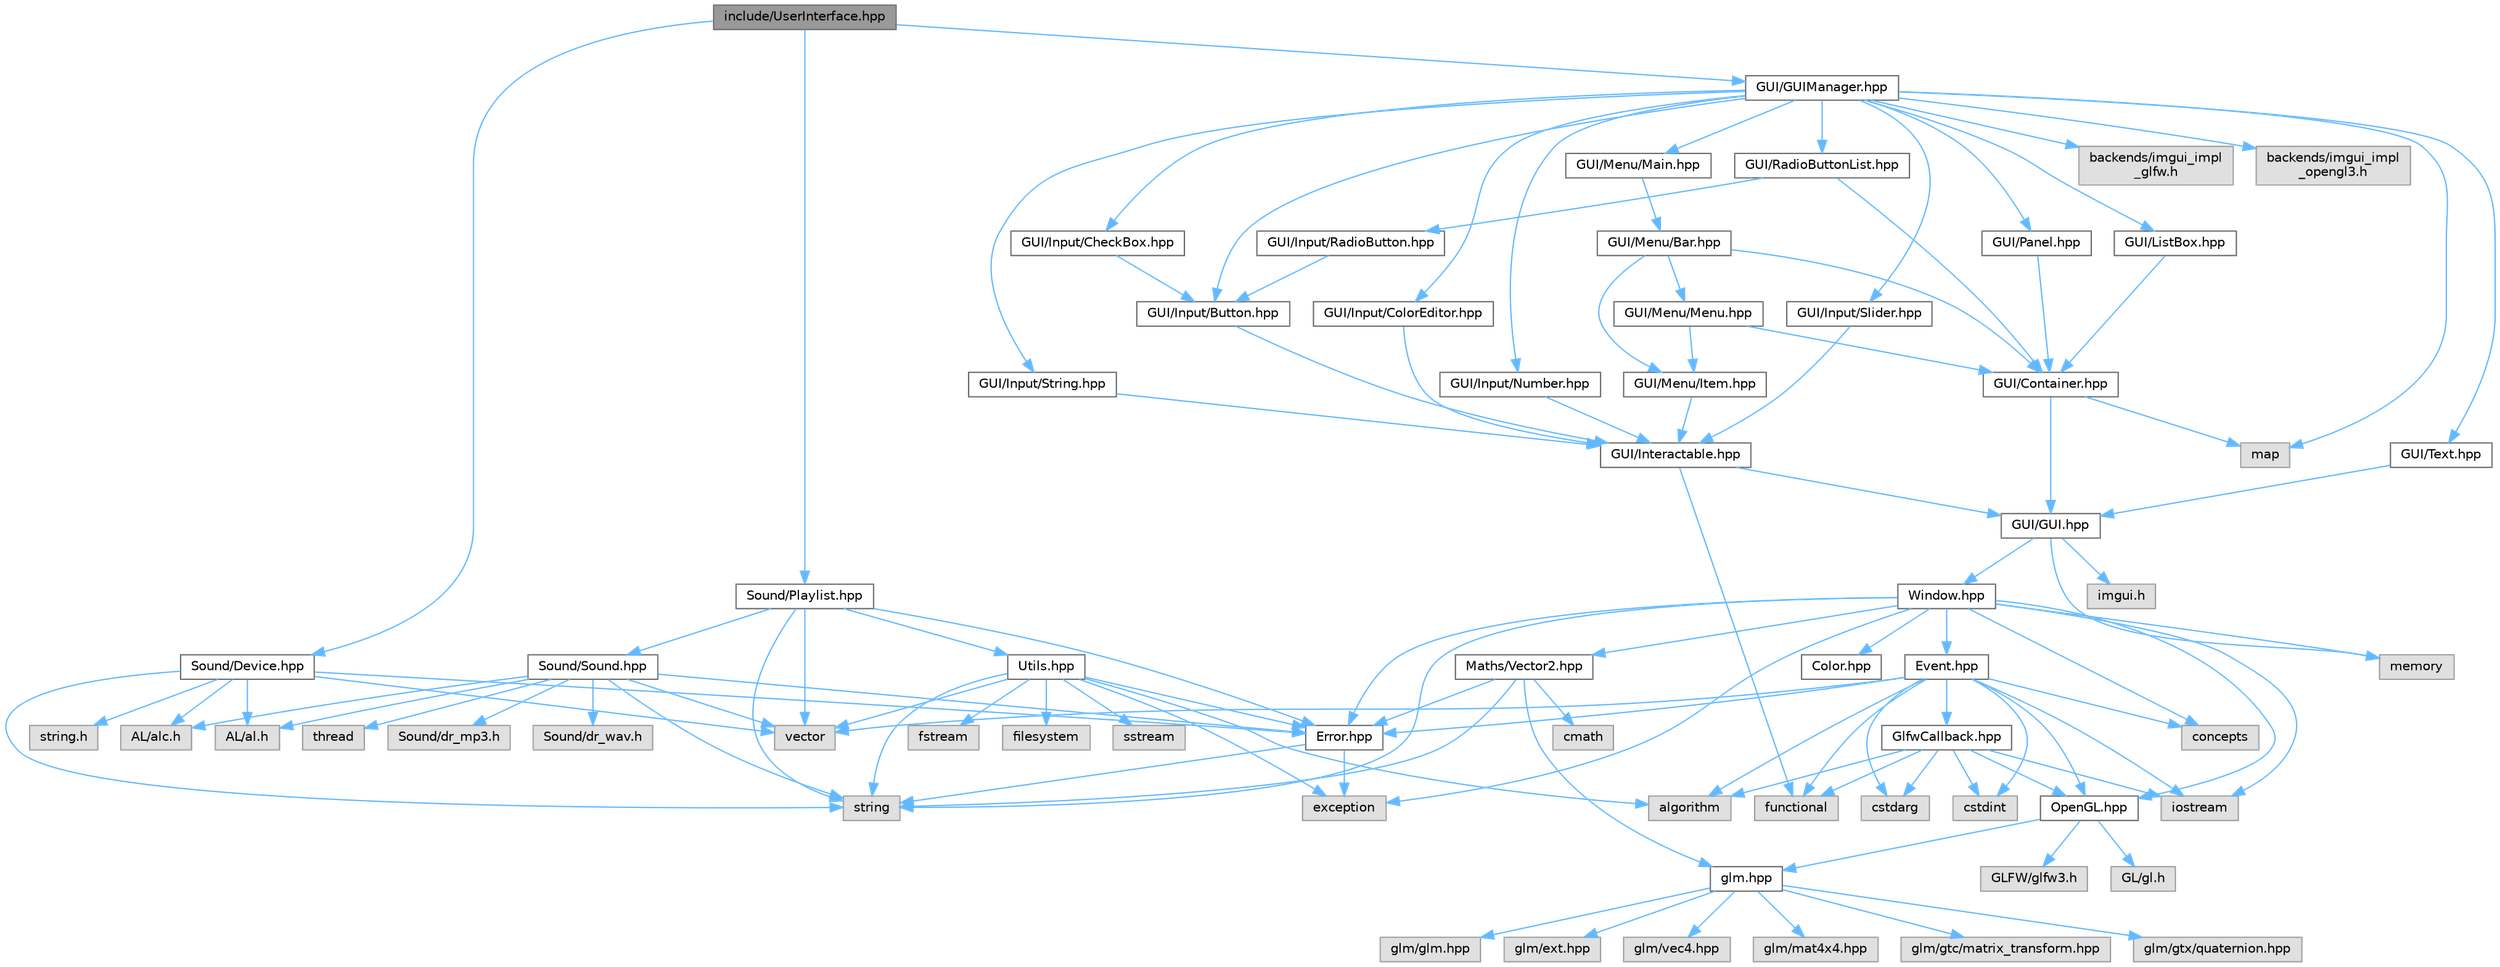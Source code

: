 digraph "include/UserInterface.hpp"
{
 // LATEX_PDF_SIZE
  bgcolor="transparent";
  edge [fontname=Helvetica,fontsize=10,labelfontname=Helvetica,labelfontsize=10];
  node [fontname=Helvetica,fontsize=10,shape=box,height=0.2,width=0.4];
  Node1 [id="Node000001",label="include/UserInterface.hpp",height=0.2,width=0.4,color="gray40", fillcolor="grey60", style="filled", fontcolor="black",tooltip=" "];
  Node1 -> Node2 [id="edge112_Node000001_Node000002",color="steelblue1",style="solid",tooltip=" "];
  Node2 [id="Node000002",label="Sound/Device.hpp",height=0.2,width=0.4,color="grey40", fillcolor="white", style="filled",URL="$Device_8hpp.html",tooltip=" "];
  Node2 -> Node3 [id="edge113_Node000002_Node000003",color="steelblue1",style="solid",tooltip=" "];
  Node3 [id="Node000003",label="AL/al.h",height=0.2,width=0.4,color="grey60", fillcolor="#E0E0E0", style="filled",tooltip=" "];
  Node2 -> Node4 [id="edge114_Node000002_Node000004",color="steelblue1",style="solid",tooltip=" "];
  Node4 [id="Node000004",label="AL/alc.h",height=0.2,width=0.4,color="grey60", fillcolor="#E0E0E0", style="filled",tooltip=" "];
  Node2 -> Node5 [id="edge115_Node000002_Node000005",color="steelblue1",style="solid",tooltip=" "];
  Node5 [id="Node000005",label="string.h",height=0.2,width=0.4,color="grey60", fillcolor="#E0E0E0", style="filled",tooltip=" "];
  Node2 -> Node6 [id="edge116_Node000002_Node000006",color="steelblue1",style="solid",tooltip=" "];
  Node6 [id="Node000006",label="vector",height=0.2,width=0.4,color="grey60", fillcolor="#E0E0E0", style="filled",tooltip=" "];
  Node2 -> Node7 [id="edge117_Node000002_Node000007",color="steelblue1",style="solid",tooltip=" "];
  Node7 [id="Node000007",label="string",height=0.2,width=0.4,color="grey60", fillcolor="#E0E0E0", style="filled",tooltip=" "];
  Node2 -> Node8 [id="edge118_Node000002_Node000008",color="steelblue1",style="solid",tooltip=" "];
  Node8 [id="Node000008",label="Error.hpp",height=0.2,width=0.4,color="grey40", fillcolor="white", style="filled",URL="$Error_8hpp.html",tooltip="Defines the Error class for the ETIB Game Engine."];
  Node8 -> Node9 [id="edge119_Node000008_Node000009",color="steelblue1",style="solid",tooltip=" "];
  Node9 [id="Node000009",label="exception",height=0.2,width=0.4,color="grey60", fillcolor="#E0E0E0", style="filled",tooltip=" "];
  Node8 -> Node7 [id="edge120_Node000008_Node000007",color="steelblue1",style="solid",tooltip=" "];
  Node1 -> Node10 [id="edge121_Node000001_Node000010",color="steelblue1",style="solid",tooltip=" "];
  Node10 [id="Node000010",label="Sound/Playlist.hpp",height=0.2,width=0.4,color="grey40", fillcolor="white", style="filled",URL="$Playlist_8hpp.html",tooltip=" "];
  Node10 -> Node11 [id="edge122_Node000010_Node000011",color="steelblue1",style="solid",tooltip=" "];
  Node11 [id="Node000011",label="Sound/Sound.hpp",height=0.2,width=0.4,color="grey40", fillcolor="white", style="filled",URL="$Sound_8hpp.html",tooltip=" "];
  Node11 -> Node12 [id="edge123_Node000011_Node000012",color="steelblue1",style="solid",tooltip=" "];
  Node12 [id="Node000012",label="Sound/dr_mp3.h",height=0.2,width=0.4,color="grey60", fillcolor="#E0E0E0", style="filled",tooltip=" "];
  Node11 -> Node13 [id="edge124_Node000011_Node000013",color="steelblue1",style="solid",tooltip=" "];
  Node13 [id="Node000013",label="Sound/dr_wav.h",height=0.2,width=0.4,color="grey60", fillcolor="#E0E0E0", style="filled",tooltip=" "];
  Node11 -> Node3 [id="edge125_Node000011_Node000003",color="steelblue1",style="solid",tooltip=" "];
  Node11 -> Node4 [id="edge126_Node000011_Node000004",color="steelblue1",style="solid",tooltip=" "];
  Node11 -> Node7 [id="edge127_Node000011_Node000007",color="steelblue1",style="solid",tooltip=" "];
  Node11 -> Node6 [id="edge128_Node000011_Node000006",color="steelblue1",style="solid",tooltip=" "];
  Node11 -> Node14 [id="edge129_Node000011_Node000014",color="steelblue1",style="solid",tooltip=" "];
  Node14 [id="Node000014",label="thread",height=0.2,width=0.4,color="grey60", fillcolor="#E0E0E0", style="filled",tooltip=" "];
  Node11 -> Node8 [id="edge130_Node000011_Node000008",color="steelblue1",style="solid",tooltip=" "];
  Node10 -> Node8 [id="edge131_Node000010_Node000008",color="steelblue1",style="solid",tooltip=" "];
  Node10 -> Node15 [id="edge132_Node000010_Node000015",color="steelblue1",style="solid",tooltip=" "];
  Node15 [id="Node000015",label="Utils.hpp",height=0.2,width=0.4,color="grey40", fillcolor="white", style="filled",URL="$Utils_8hpp.html",tooltip="Utility class that provides various helper functions and exception classes."];
  Node15 -> Node16 [id="edge133_Node000015_Node000016",color="steelblue1",style="solid",tooltip=" "];
  Node16 [id="Node000016",label="fstream",height=0.2,width=0.4,color="grey60", fillcolor="#E0E0E0", style="filled",tooltip=" "];
  Node15 -> Node17 [id="edge134_Node000015_Node000017",color="steelblue1",style="solid",tooltip=" "];
  Node17 [id="Node000017",label="filesystem",height=0.2,width=0.4,color="grey60", fillcolor="#E0E0E0", style="filled",tooltip=" "];
  Node15 -> Node9 [id="edge135_Node000015_Node000009",color="steelblue1",style="solid",tooltip=" "];
  Node15 -> Node6 [id="edge136_Node000015_Node000006",color="steelblue1",style="solid",tooltip=" "];
  Node15 -> Node7 [id="edge137_Node000015_Node000007",color="steelblue1",style="solid",tooltip=" "];
  Node15 -> Node18 [id="edge138_Node000015_Node000018",color="steelblue1",style="solid",tooltip=" "];
  Node18 [id="Node000018",label="sstream",height=0.2,width=0.4,color="grey60", fillcolor="#E0E0E0", style="filled",tooltip=" "];
  Node15 -> Node19 [id="edge139_Node000015_Node000019",color="steelblue1",style="solid",tooltip=" "];
  Node19 [id="Node000019",label="algorithm",height=0.2,width=0.4,color="grey60", fillcolor="#E0E0E0", style="filled",tooltip=" "];
  Node15 -> Node8 [id="edge140_Node000015_Node000008",color="steelblue1",style="solid",tooltip=" "];
  Node10 -> Node7 [id="edge141_Node000010_Node000007",color="steelblue1",style="solid",tooltip=" "];
  Node10 -> Node6 [id="edge142_Node000010_Node000006",color="steelblue1",style="solid",tooltip=" "];
  Node1 -> Node20 [id="edge143_Node000001_Node000020",color="steelblue1",style="solid",tooltip=" "];
  Node20 [id="Node000020",label="GUI/GUIManager.hpp",height=0.2,width=0.4,color="grey40", fillcolor="white", style="filled",URL="$GUIManager_8hpp.html",tooltip=" "];
  Node20 -> Node21 [id="edge144_Node000020_Node000021",color="steelblue1",style="solid",tooltip=" "];
  Node21 [id="Node000021",label="GUI/Panel.hpp",height=0.2,width=0.4,color="grey40", fillcolor="white", style="filled",URL="$Panel_8hpp.html",tooltip=" "];
  Node21 -> Node22 [id="edge145_Node000021_Node000022",color="steelblue1",style="solid",tooltip=" "];
  Node22 [id="Node000022",label="GUI/Container.hpp",height=0.2,width=0.4,color="grey40", fillcolor="white", style="filled",URL="$Container_8hpp.html",tooltip=" "];
  Node22 -> Node23 [id="edge146_Node000022_Node000023",color="steelblue1",style="solid",tooltip=" "];
  Node23 [id="Node000023",label="GUI/GUI.hpp",height=0.2,width=0.4,color="grey40", fillcolor="white", style="filled",URL="$GUI_8hpp.html",tooltip=" "];
  Node23 -> Node24 [id="edge147_Node000023_Node000024",color="steelblue1",style="solid",tooltip=" "];
  Node24 [id="Node000024",label="Window.hpp",height=0.2,width=0.4,color="grey40", fillcolor="white", style="filled",URL="$Window_8hpp.html",tooltip="Contains the declaration of the Window class."];
  Node24 -> Node25 [id="edge148_Node000024_Node000025",color="steelblue1",style="solid",tooltip=" "];
  Node25 [id="Node000025",label="Color.hpp",height=0.2,width=0.4,color="grey40", fillcolor="white", style="filled",URL="$Color_8hpp.html",tooltip="Defines the Color class for representing RGBA colors."];
  Node24 -> Node8 [id="edge149_Node000024_Node000008",color="steelblue1",style="solid",tooltip=" "];
  Node24 -> Node26 [id="edge150_Node000024_Node000026",color="steelblue1",style="solid",tooltip=" "];
  Node26 [id="Node000026",label="Event.hpp",height=0.2,width=0.4,color="grey40", fillcolor="white", style="filled",URL="$Event_8hpp.html",tooltip="Contains the declaration of the Eventindow class."];
  Node26 -> Node8 [id="edge151_Node000026_Node000008",color="steelblue1",style="solid",tooltip=" "];
  Node26 -> Node27 [id="edge152_Node000026_Node000027",color="steelblue1",style="solid",tooltip=" "];
  Node27 [id="Node000027",label="GlfwCallback.hpp",height=0.2,width=0.4,color="grey40", fillcolor="white", style="filled",URL="$GlfwCallback_8hpp.html",tooltip=" "];
  Node27 -> Node28 [id="edge153_Node000027_Node000028",color="steelblue1",style="solid",tooltip=" "];
  Node28 [id="Node000028",label="OpenGL.hpp",height=0.2,width=0.4,color="grey40", fillcolor="white", style="filled",URL="$OpenGL_8hpp.html",tooltip=" "];
  Node28 -> Node29 [id="edge154_Node000028_Node000029",color="steelblue1",style="solid",tooltip=" "];
  Node29 [id="Node000029",label="glm.hpp",height=0.2,width=0.4,color="grey40", fillcolor="white", style="filled",URL="$glm_8hpp.html",tooltip=" "];
  Node29 -> Node30 [id="edge155_Node000029_Node000030",color="steelblue1",style="solid",tooltip=" "];
  Node30 [id="Node000030",label="glm/glm.hpp",height=0.2,width=0.4,color="grey60", fillcolor="#E0E0E0", style="filled",tooltip=" "];
  Node29 -> Node31 [id="edge156_Node000029_Node000031",color="steelblue1",style="solid",tooltip=" "];
  Node31 [id="Node000031",label="glm/ext.hpp",height=0.2,width=0.4,color="grey60", fillcolor="#E0E0E0", style="filled",tooltip=" "];
  Node29 -> Node32 [id="edge157_Node000029_Node000032",color="steelblue1",style="solid",tooltip=" "];
  Node32 [id="Node000032",label="glm/vec4.hpp",height=0.2,width=0.4,color="grey60", fillcolor="#E0E0E0", style="filled",tooltip=" "];
  Node29 -> Node33 [id="edge158_Node000029_Node000033",color="steelblue1",style="solid",tooltip=" "];
  Node33 [id="Node000033",label="glm/mat4x4.hpp",height=0.2,width=0.4,color="grey60", fillcolor="#E0E0E0", style="filled",tooltip=" "];
  Node29 -> Node34 [id="edge159_Node000029_Node000034",color="steelblue1",style="solid",tooltip=" "];
  Node34 [id="Node000034",label="glm/gtc/matrix_transform.hpp",height=0.2,width=0.4,color="grey60", fillcolor="#E0E0E0", style="filled",tooltip=" "];
  Node29 -> Node35 [id="edge160_Node000029_Node000035",color="steelblue1",style="solid",tooltip=" "];
  Node35 [id="Node000035",label="glm/gtx/quaternion.hpp",height=0.2,width=0.4,color="grey60", fillcolor="#E0E0E0", style="filled",tooltip=" "];
  Node28 -> Node36 [id="edge161_Node000028_Node000036",color="steelblue1",style="solid",tooltip=" "];
  Node36 [id="Node000036",label="GL/gl.h",height=0.2,width=0.4,color="grey60", fillcolor="#E0E0E0", style="filled",tooltip=" "];
  Node28 -> Node37 [id="edge162_Node000028_Node000037",color="steelblue1",style="solid",tooltip=" "];
  Node37 [id="Node000037",label="GLFW/glfw3.h",height=0.2,width=0.4,color="grey60", fillcolor="#E0E0E0", style="filled",tooltip=" "];
  Node27 -> Node19 [id="edge163_Node000027_Node000019",color="steelblue1",style="solid",tooltip=" "];
  Node27 -> Node38 [id="edge164_Node000027_Node000038",color="steelblue1",style="solid",tooltip=" "];
  Node38 [id="Node000038",label="cstdarg",height=0.2,width=0.4,color="grey60", fillcolor="#E0E0E0", style="filled",tooltip=" "];
  Node27 -> Node39 [id="edge165_Node000027_Node000039",color="steelblue1",style="solid",tooltip=" "];
  Node39 [id="Node000039",label="cstdint",height=0.2,width=0.4,color="grey60", fillcolor="#E0E0E0", style="filled",tooltip=" "];
  Node27 -> Node40 [id="edge166_Node000027_Node000040",color="steelblue1",style="solid",tooltip=" "];
  Node40 [id="Node000040",label="functional",height=0.2,width=0.4,color="grey60", fillcolor="#E0E0E0", style="filled",tooltip=" "];
  Node27 -> Node41 [id="edge167_Node000027_Node000041",color="steelblue1",style="solid",tooltip=" "];
  Node41 [id="Node000041",label="iostream",height=0.2,width=0.4,color="grey60", fillcolor="#E0E0E0", style="filled",tooltip=" "];
  Node26 -> Node28 [id="edge168_Node000026_Node000028",color="steelblue1",style="solid",tooltip=" "];
  Node26 -> Node19 [id="edge169_Node000026_Node000019",color="steelblue1",style="solid",tooltip=" "];
  Node26 -> Node42 [id="edge170_Node000026_Node000042",color="steelblue1",style="solid",tooltip=" "];
  Node42 [id="Node000042",label="concepts",height=0.2,width=0.4,color="grey60", fillcolor="#E0E0E0", style="filled",tooltip=" "];
  Node26 -> Node38 [id="edge171_Node000026_Node000038",color="steelblue1",style="solid",tooltip=" "];
  Node26 -> Node39 [id="edge172_Node000026_Node000039",color="steelblue1",style="solid",tooltip=" "];
  Node26 -> Node40 [id="edge173_Node000026_Node000040",color="steelblue1",style="solid",tooltip=" "];
  Node26 -> Node41 [id="edge174_Node000026_Node000041",color="steelblue1",style="solid",tooltip=" "];
  Node26 -> Node6 [id="edge175_Node000026_Node000006",color="steelblue1",style="solid",tooltip=" "];
  Node24 -> Node43 [id="edge176_Node000024_Node000043",color="steelblue1",style="solid",tooltip=" "];
  Node43 [id="Node000043",label="Maths/Vector2.hpp",height=0.2,width=0.4,color="grey40", fillcolor="white", style="filled",URL="$Vector2_8hpp.html",tooltip="Defines the Vector2 class for representing 2D vectors."];
  Node43 -> Node8 [id="edge177_Node000043_Node000008",color="steelblue1",style="solid",tooltip=" "];
  Node43 -> Node29 [id="edge178_Node000043_Node000029",color="steelblue1",style="solid",tooltip=" "];
  Node43 -> Node44 [id="edge179_Node000043_Node000044",color="steelblue1",style="solid",tooltip=" "];
  Node44 [id="Node000044",label="cmath",height=0.2,width=0.4,color="grey60", fillcolor="#E0E0E0", style="filled",tooltip=" "];
  Node43 -> Node7 [id="edge180_Node000043_Node000007",color="steelblue1",style="solid",tooltip=" "];
  Node24 -> Node28 [id="edge181_Node000024_Node000028",color="steelblue1",style="solid",tooltip=" "];
  Node24 -> Node42 [id="edge182_Node000024_Node000042",color="steelblue1",style="solid",tooltip=" "];
  Node24 -> Node9 [id="edge183_Node000024_Node000009",color="steelblue1",style="solid",tooltip=" "];
  Node24 -> Node41 [id="edge184_Node000024_Node000041",color="steelblue1",style="solid",tooltip=" "];
  Node24 -> Node45 [id="edge185_Node000024_Node000045",color="steelblue1",style="solid",tooltip=" "];
  Node45 [id="Node000045",label="memory",height=0.2,width=0.4,color="grey60", fillcolor="#E0E0E0", style="filled",tooltip=" "];
  Node24 -> Node7 [id="edge186_Node000024_Node000007",color="steelblue1",style="solid",tooltip=" "];
  Node23 -> Node45 [id="edge187_Node000023_Node000045",color="steelblue1",style="solid",tooltip=" "];
  Node23 -> Node46 [id="edge188_Node000023_Node000046",color="steelblue1",style="solid",tooltip=" "];
  Node46 [id="Node000046",label="imgui.h",height=0.2,width=0.4,color="grey60", fillcolor="#E0E0E0", style="filled",tooltip=" "];
  Node22 -> Node47 [id="edge189_Node000022_Node000047",color="steelblue1",style="solid",tooltip=" "];
  Node47 [id="Node000047",label="map",height=0.2,width=0.4,color="grey60", fillcolor="#E0E0E0", style="filled",tooltip=" "];
  Node20 -> Node48 [id="edge190_Node000020_Node000048",color="steelblue1",style="solid",tooltip=" "];
  Node48 [id="Node000048",label="GUI/Menu/Main.hpp",height=0.2,width=0.4,color="grey40", fillcolor="white", style="filled",URL="$Main_8hpp.html",tooltip=" "];
  Node48 -> Node49 [id="edge191_Node000048_Node000049",color="steelblue1",style="solid",tooltip=" "];
  Node49 [id="Node000049",label="GUI/Menu/Bar.hpp",height=0.2,width=0.4,color="grey40", fillcolor="white", style="filled",URL="$Bar_8hpp.html",tooltip=" "];
  Node49 -> Node22 [id="edge192_Node000049_Node000022",color="steelblue1",style="solid",tooltip=" "];
  Node49 -> Node50 [id="edge193_Node000049_Node000050",color="steelblue1",style="solid",tooltip=" "];
  Node50 [id="Node000050",label="GUI/Menu/Item.hpp",height=0.2,width=0.4,color="grey40", fillcolor="white", style="filled",URL="$ege_2include_2GUI_2Menu_2Item_8hpp.html",tooltip=" "];
  Node50 -> Node51 [id="edge194_Node000050_Node000051",color="steelblue1",style="solid",tooltip=" "];
  Node51 [id="Node000051",label="GUI/Interactable.hpp",height=0.2,width=0.4,color="grey40", fillcolor="white", style="filled",URL="$Interactable_8hpp.html",tooltip=" "];
  Node51 -> Node23 [id="edge195_Node000051_Node000023",color="steelblue1",style="solid",tooltip=" "];
  Node51 -> Node40 [id="edge196_Node000051_Node000040",color="steelblue1",style="solid",tooltip=" "];
  Node49 -> Node52 [id="edge197_Node000049_Node000052",color="steelblue1",style="solid",tooltip=" "];
  Node52 [id="Node000052",label="GUI/Menu/Menu.hpp",height=0.2,width=0.4,color="grey40", fillcolor="white", style="filled",URL="$Menu_8hpp.html",tooltip=" "];
  Node52 -> Node22 [id="edge198_Node000052_Node000022",color="steelblue1",style="solid",tooltip=" "];
  Node52 -> Node50 [id="edge199_Node000052_Node000050",color="steelblue1",style="solid",tooltip=" "];
  Node20 -> Node53 [id="edge200_Node000020_Node000053",color="steelblue1",style="solid",tooltip=" "];
  Node53 [id="Node000053",label="GUI/Input/Button.hpp",height=0.2,width=0.4,color="grey40", fillcolor="white", style="filled",URL="$Button_8hpp.html",tooltip=" "];
  Node53 -> Node51 [id="edge201_Node000053_Node000051",color="steelblue1",style="solid",tooltip=" "];
  Node20 -> Node54 [id="edge202_Node000020_Node000054",color="steelblue1",style="solid",tooltip=" "];
  Node54 [id="Node000054",label="GUI/Input/CheckBox.hpp",height=0.2,width=0.4,color="grey40", fillcolor="white", style="filled",URL="$CheckBox_8hpp.html",tooltip=" "];
  Node54 -> Node53 [id="edge203_Node000054_Node000053",color="steelblue1",style="solid",tooltip=" "];
  Node20 -> Node55 [id="edge204_Node000020_Node000055",color="steelblue1",style="solid",tooltip=" "];
  Node55 [id="Node000055",label="GUI/Input/ColorEditor.hpp",height=0.2,width=0.4,color="grey40", fillcolor="white", style="filled",URL="$ColorEditor_8hpp.html",tooltip=" "];
  Node55 -> Node51 [id="edge205_Node000055_Node000051",color="steelblue1",style="solid",tooltip=" "];
  Node20 -> Node56 [id="edge206_Node000020_Node000056",color="steelblue1",style="solid",tooltip=" "];
  Node56 [id="Node000056",label="GUI/Input/Number.hpp",height=0.2,width=0.4,color="grey40", fillcolor="white", style="filled",URL="$Number_8hpp.html",tooltip=" "];
  Node56 -> Node51 [id="edge207_Node000056_Node000051",color="steelblue1",style="solid",tooltip=" "];
  Node20 -> Node57 [id="edge208_Node000020_Node000057",color="steelblue1",style="solid",tooltip=" "];
  Node57 [id="Node000057",label="GUI/Input/Slider.hpp",height=0.2,width=0.4,color="grey40", fillcolor="white", style="filled",URL="$Slider_8hpp.html",tooltip=" "];
  Node57 -> Node51 [id="edge209_Node000057_Node000051",color="steelblue1",style="solid",tooltip=" "];
  Node20 -> Node58 [id="edge210_Node000020_Node000058",color="steelblue1",style="solid",tooltip=" "];
  Node58 [id="Node000058",label="GUI/Input/String.hpp",height=0.2,width=0.4,color="grey40", fillcolor="white", style="filled",URL="$String_8hpp.html",tooltip=" "];
  Node58 -> Node51 [id="edge211_Node000058_Node000051",color="steelblue1",style="solid",tooltip=" "];
  Node20 -> Node59 [id="edge212_Node000020_Node000059",color="steelblue1",style="solid",tooltip=" "];
  Node59 [id="Node000059",label="GUI/ListBox.hpp",height=0.2,width=0.4,color="grey40", fillcolor="white", style="filled",URL="$ListBox_8hpp.html",tooltip=" "];
  Node59 -> Node22 [id="edge213_Node000059_Node000022",color="steelblue1",style="solid",tooltip=" "];
  Node20 -> Node60 [id="edge214_Node000020_Node000060",color="steelblue1",style="solid",tooltip=" "];
  Node60 [id="Node000060",label="GUI/RadioButtonList.hpp",height=0.2,width=0.4,color="grey40", fillcolor="white", style="filled",URL="$RadioButtonList_8hpp.html",tooltip=" "];
  Node60 -> Node61 [id="edge215_Node000060_Node000061",color="steelblue1",style="solid",tooltip=" "];
  Node61 [id="Node000061",label="GUI/Input/RadioButton.hpp",height=0.2,width=0.4,color="grey40", fillcolor="white", style="filled",URL="$RadioButton_8hpp.html",tooltip=" "];
  Node61 -> Node53 [id="edge216_Node000061_Node000053",color="steelblue1",style="solid",tooltip=" "];
  Node60 -> Node22 [id="edge217_Node000060_Node000022",color="steelblue1",style="solid",tooltip=" "];
  Node20 -> Node62 [id="edge218_Node000020_Node000062",color="steelblue1",style="solid",tooltip=" "];
  Node62 [id="Node000062",label="GUI/Text.hpp",height=0.2,width=0.4,color="grey40", fillcolor="white", style="filled",URL="$Text_8hpp.html",tooltip=" "];
  Node62 -> Node23 [id="edge219_Node000062_Node000023",color="steelblue1",style="solid",tooltip=" "];
  Node20 -> Node63 [id="edge220_Node000020_Node000063",color="steelblue1",style="solid",tooltip=" "];
  Node63 [id="Node000063",label="backends/imgui_impl\l_glfw.h",height=0.2,width=0.4,color="grey60", fillcolor="#E0E0E0", style="filled",tooltip=" "];
  Node20 -> Node64 [id="edge221_Node000020_Node000064",color="steelblue1",style="solid",tooltip=" "];
  Node64 [id="Node000064",label="backends/imgui_impl\l_opengl3.h",height=0.2,width=0.4,color="grey60", fillcolor="#E0E0E0", style="filled",tooltip=" "];
  Node20 -> Node47 [id="edge222_Node000020_Node000047",color="steelblue1",style="solid",tooltip=" "];
}
